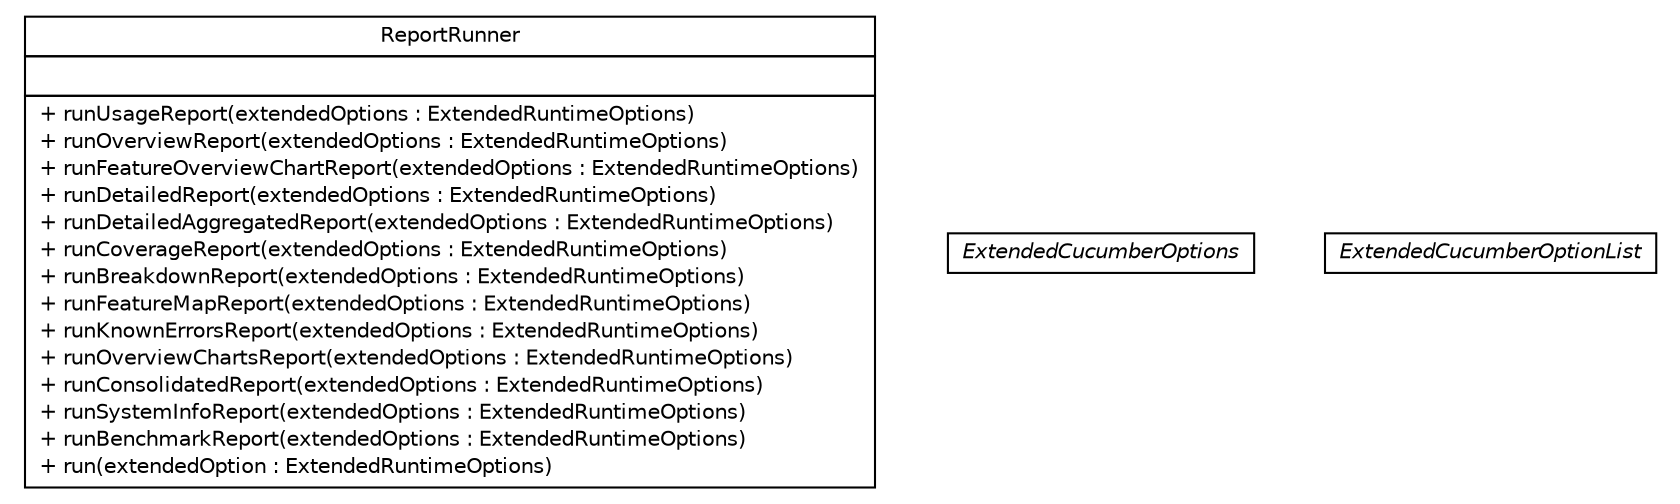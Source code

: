 #!/usr/local/bin/dot
#
# Class diagram 
# Generated by UMLGraph version R5_6 (http://www.umlgraph.org/)
#

digraph G {
	edge [fontname="Helvetica",fontsize=10,labelfontname="Helvetica",labelfontsize=10];
	node [fontname="Helvetica",fontsize=10,shape=plaintext];
	nodesep=0.25;
	ranksep=0.5;
	// com.github.mkolisnyk.cucumber.runner.ReportRunner
	c1659 [label=<<table title="com.github.mkolisnyk.cucumber.runner.ReportRunner" border="0" cellborder="1" cellspacing="0" cellpadding="2" port="p" href="./ReportRunner.html">
		<tr><td><table border="0" cellspacing="0" cellpadding="1">
<tr><td align="center" balign="center"> ReportRunner </td></tr>
		</table></td></tr>
		<tr><td><table border="0" cellspacing="0" cellpadding="1">
<tr><td align="left" balign="left">  </td></tr>
		</table></td></tr>
		<tr><td><table border="0" cellspacing="0" cellpadding="1">
<tr><td align="left" balign="left"> + runUsageReport(extendedOptions : ExtendedRuntimeOptions) </td></tr>
<tr><td align="left" balign="left"> + runOverviewReport(extendedOptions : ExtendedRuntimeOptions) </td></tr>
<tr><td align="left" balign="left"> + runFeatureOverviewChartReport(extendedOptions : ExtendedRuntimeOptions) </td></tr>
<tr><td align="left" balign="left"> + runDetailedReport(extendedOptions : ExtendedRuntimeOptions) </td></tr>
<tr><td align="left" balign="left"> + runDetailedAggregatedReport(extendedOptions : ExtendedRuntimeOptions) </td></tr>
<tr><td align="left" balign="left"> + runCoverageReport(extendedOptions : ExtendedRuntimeOptions) </td></tr>
<tr><td align="left" balign="left"> + runBreakdownReport(extendedOptions : ExtendedRuntimeOptions) </td></tr>
<tr><td align="left" balign="left"> + runFeatureMapReport(extendedOptions : ExtendedRuntimeOptions) </td></tr>
<tr><td align="left" balign="left"> + runKnownErrorsReport(extendedOptions : ExtendedRuntimeOptions) </td></tr>
<tr><td align="left" balign="left"> + runOverviewChartsReport(extendedOptions : ExtendedRuntimeOptions) </td></tr>
<tr><td align="left" balign="left"> + runConsolidatedReport(extendedOptions : ExtendedRuntimeOptions) </td></tr>
<tr><td align="left" balign="left"> + runSystemInfoReport(extendedOptions : ExtendedRuntimeOptions) </td></tr>
<tr><td align="left" balign="left"> + runBenchmarkReport(extendedOptions : ExtendedRuntimeOptions) </td></tr>
<tr><td align="left" balign="left"> + run(extendedOption : ExtendedRuntimeOptions) </td></tr>
		</table></td></tr>
		</table>>, URL="./ReportRunner.html", fontname="Helvetica", fontcolor="black", fontsize=10.0];
	// com.github.mkolisnyk.cucumber.runner.ExtendedCucumberOptions
	c1660 [label=<<table title="com.github.mkolisnyk.cucumber.runner.ExtendedCucumberOptions" border="0" cellborder="1" cellspacing="0" cellpadding="2" port="p" href="./ExtendedCucumberOptions.html">
		<tr><td><table border="0" cellspacing="0" cellpadding="1">
<tr><td align="center" balign="center"><font face="Helvetica-Oblique"> ExtendedCucumberOptions </font></td></tr>
		</table></td></tr>
		</table>>, URL="./ExtendedCucumberOptions.html", fontname="Helvetica", fontcolor="black", fontsize=10.0];
	// com.github.mkolisnyk.cucumber.runner.ExtendedCucumberOptionList
	c1661 [label=<<table title="com.github.mkolisnyk.cucumber.runner.ExtendedCucumberOptionList" border="0" cellborder="1" cellspacing="0" cellpadding="2" port="p" href="./ExtendedCucumberOptionList.html">
		<tr><td><table border="0" cellspacing="0" cellpadding="1">
<tr><td align="center" balign="center"><font face="Helvetica-Oblique"> ExtendedCucumberOptionList </font></td></tr>
		</table></td></tr>
		</table>>, URL="./ExtendedCucumberOptionList.html", fontname="Helvetica", fontcolor="black", fontsize=10.0];
}

